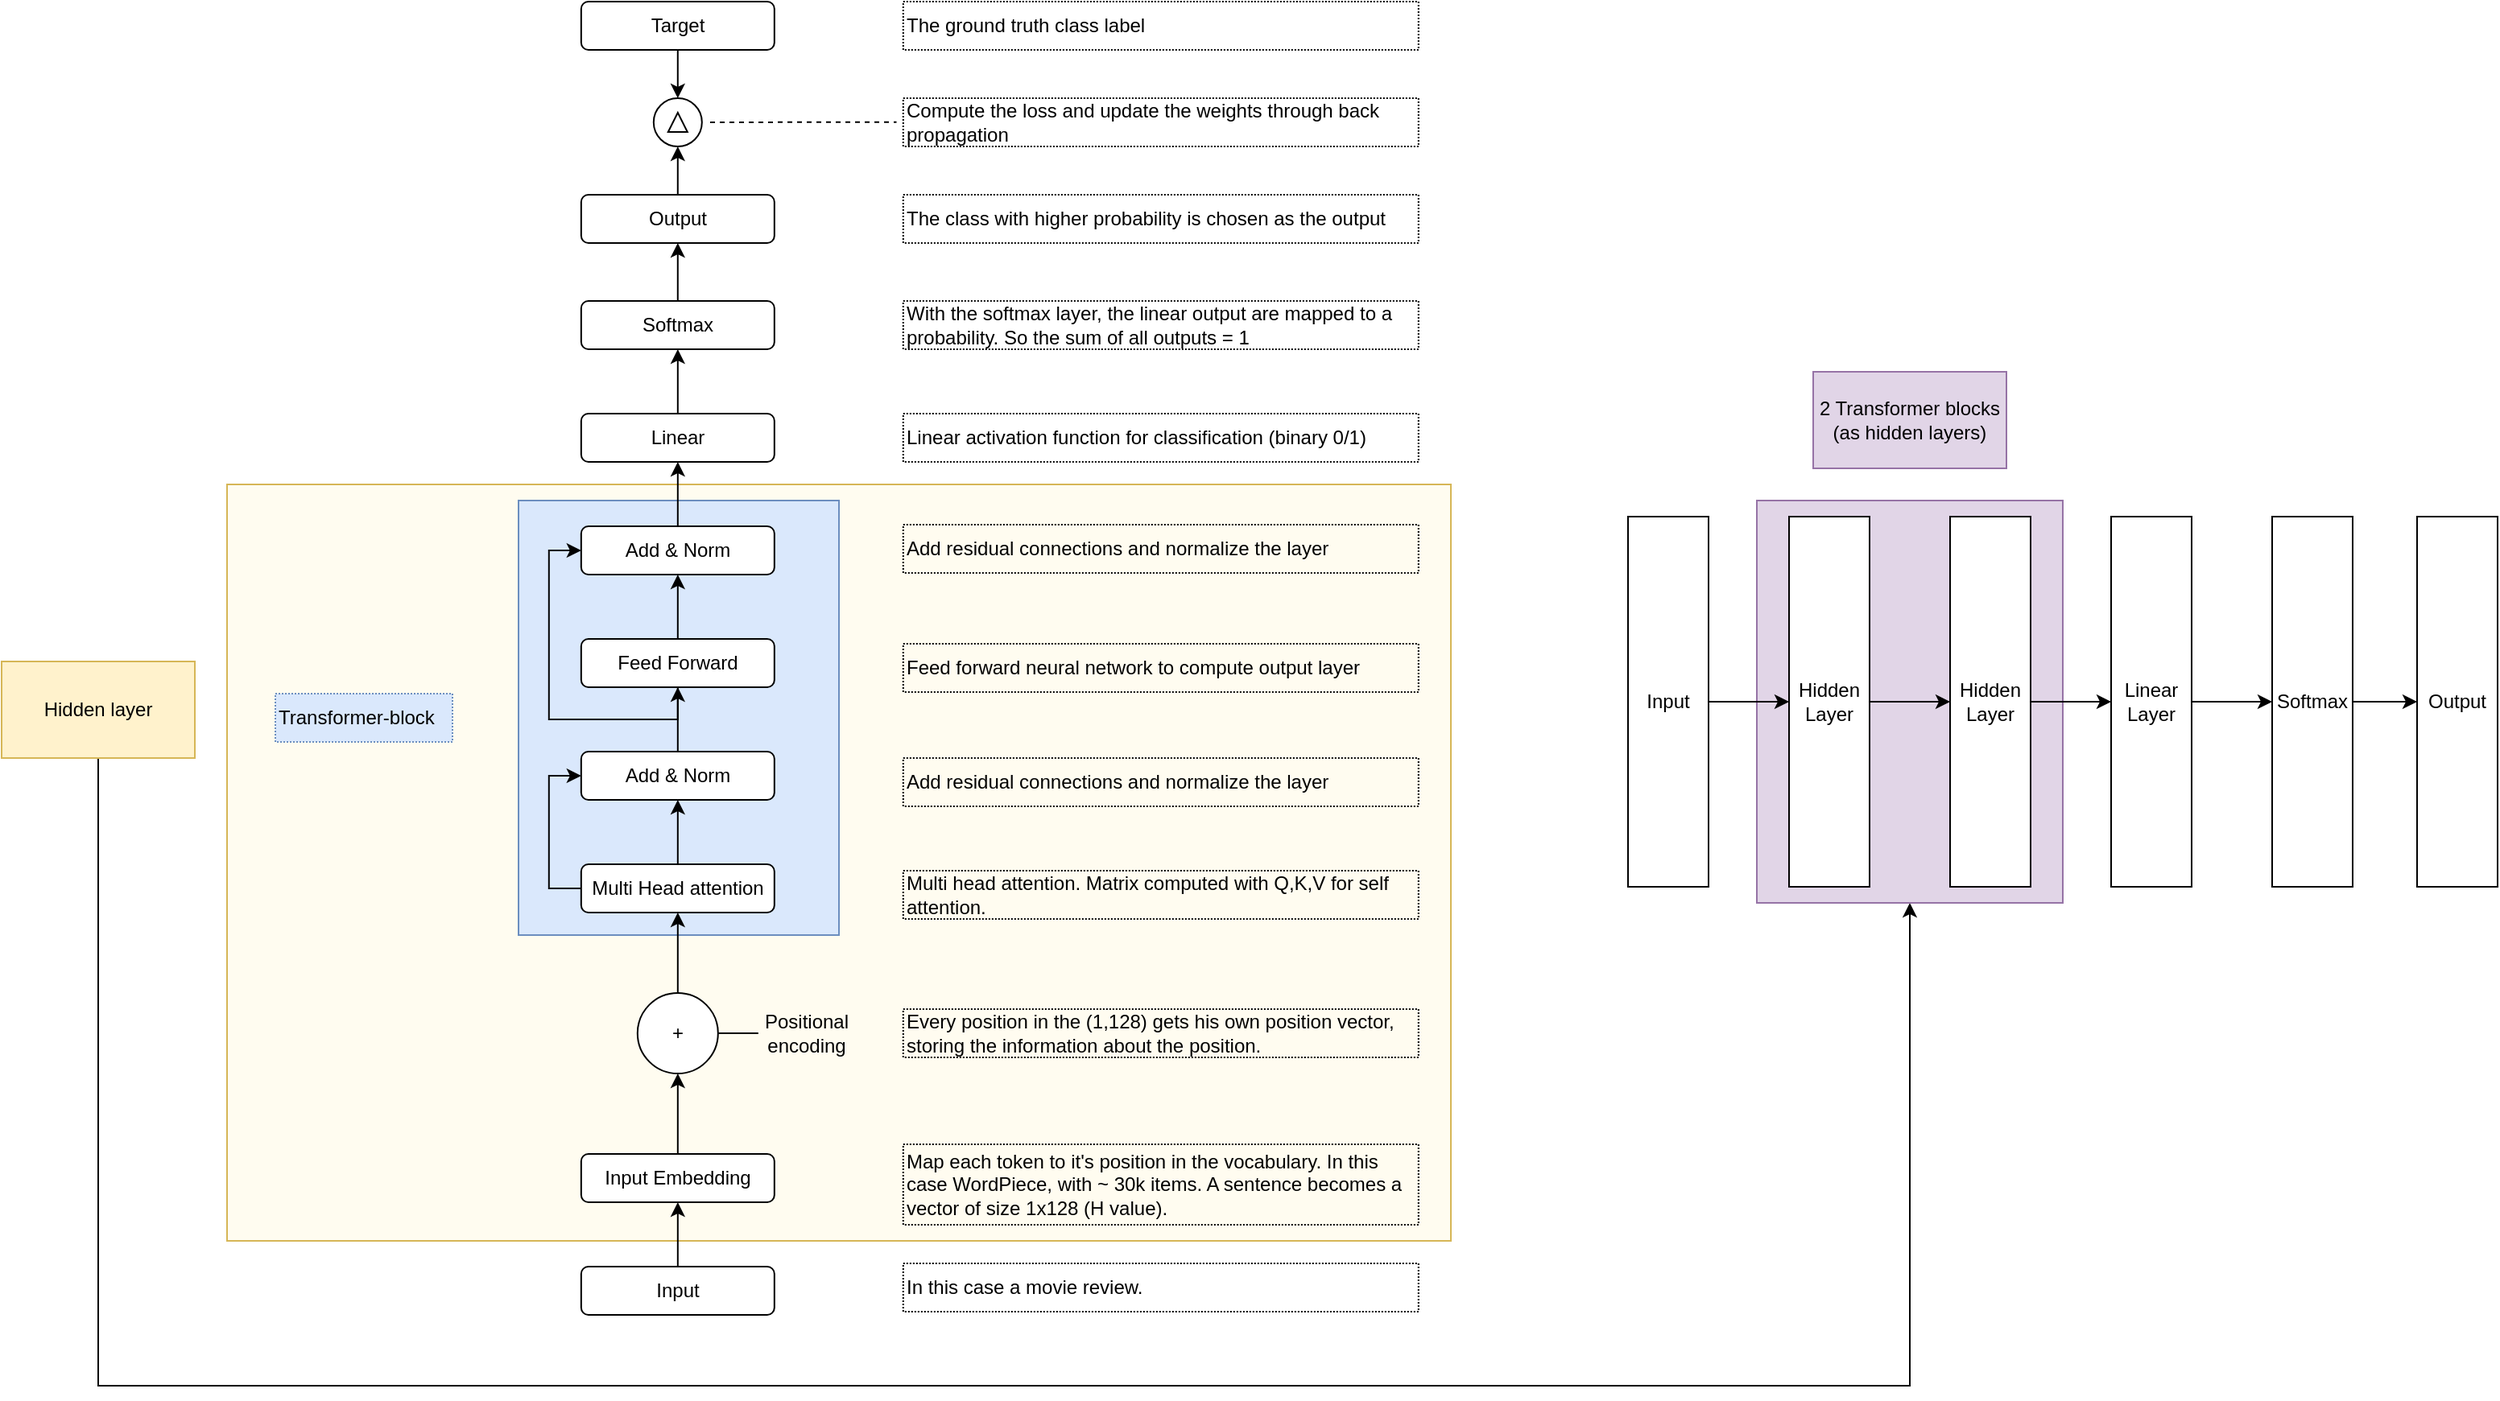 <mxfile version="24.0.1" type="device">
  <diagram name="Page-1" id="3cqIkfnz9l0BO4UHjWBg">
    <mxGraphModel dx="3661" dy="1597" grid="1" gridSize="10" guides="1" tooltips="1" connect="1" arrows="1" fold="1" page="1" pageScale="1" pageWidth="850" pageHeight="1100" math="0" shadow="0">
      <root>
        <mxCell id="0" />
        <mxCell id="w3DRFHDPRYcxBytgAuA3-70" value="Untitled Layer" parent="0" />
        <mxCell id="w3DRFHDPRYcxBytgAuA3-71" value="" style="rounded=0;whiteSpace=wrap;html=1;fillColor=#FFFCF0;strokeColor=#d6b656;" vertex="1" parent="w3DRFHDPRYcxBytgAuA3-70">
          <mxGeometry x="-80" y="360" width="760" height="470" as="geometry" />
        </mxCell>
        <mxCell id="w3DRFHDPRYcxBytgAuA3-90" style="edgeStyle=orthogonalEdgeStyle;rounded=0;orthogonalLoop=1;jettySize=auto;html=1;entryX=0.5;entryY=1;entryDx=0;entryDy=0;" edge="1" parent="w3DRFHDPRYcxBytgAuA3-70" source="w3DRFHDPRYcxBytgAuA3-72" target="w3DRFHDPRYcxBytgAuA3-86">
          <mxGeometry relative="1" as="geometry">
            <Array as="points">
              <mxPoint x="-160" y="920" />
              <mxPoint x="965" y="920" />
            </Array>
          </mxGeometry>
        </mxCell>
        <mxCell id="w3DRFHDPRYcxBytgAuA3-72" value="Hidden layer" style="rounded=0;whiteSpace=wrap;html=1;fillColor=#fff2cc;strokeColor=#d6b656;" vertex="1" parent="w3DRFHDPRYcxBytgAuA3-70">
          <mxGeometry x="-220" y="470" width="120" height="60" as="geometry" />
        </mxCell>
        <mxCell id="w3DRFHDPRYcxBytgAuA3-86" value="" style="rounded=0;whiteSpace=wrap;html=1;fillColor=#e1d5e7;strokeColor=#9673a6;" vertex="1" parent="w3DRFHDPRYcxBytgAuA3-70">
          <mxGeometry x="870" y="370" width="190" height="250" as="geometry" />
        </mxCell>
        <mxCell id="w3DRFHDPRYcxBytgAuA3-87" value="2 Transformer blocks (as hidden layers)" style="rounded=0;whiteSpace=wrap;html=1;fillColor=#e1d5e7;strokeColor=#9673a6;" vertex="1" parent="w3DRFHDPRYcxBytgAuA3-70">
          <mxGeometry x="905" y="290" width="120" height="60" as="geometry" />
        </mxCell>
        <mxCell id="w3DRFHDPRYcxBytgAuA3-94" value="" style="edgeStyle=orthogonalEdgeStyle;rounded=0;orthogonalLoop=1;jettySize=auto;html=1;" edge="1" parent="w3DRFHDPRYcxBytgAuA3-70" source="w3DRFHDPRYcxBytgAuA3-88" target="w3DRFHDPRYcxBytgAuA3-91">
          <mxGeometry relative="1" as="geometry" />
        </mxCell>
        <mxCell id="w3DRFHDPRYcxBytgAuA3-88" value="Linear Layer" style="rounded=0;whiteSpace=wrap;html=1;" vertex="1" parent="w3DRFHDPRYcxBytgAuA3-70">
          <mxGeometry x="1090" y="380" width="50" height="230" as="geometry" />
        </mxCell>
        <mxCell id="w3DRFHDPRYcxBytgAuA3-95" value="" style="edgeStyle=orthogonalEdgeStyle;rounded=0;orthogonalLoop=1;jettySize=auto;html=1;" edge="1" parent="w3DRFHDPRYcxBytgAuA3-70" source="w3DRFHDPRYcxBytgAuA3-91" target="w3DRFHDPRYcxBytgAuA3-92">
          <mxGeometry relative="1" as="geometry" />
        </mxCell>
        <mxCell id="w3DRFHDPRYcxBytgAuA3-91" value="Softmax" style="rounded=0;whiteSpace=wrap;html=1;" vertex="1" parent="w3DRFHDPRYcxBytgAuA3-70">
          <mxGeometry x="1190" y="380" width="50" height="230" as="geometry" />
        </mxCell>
        <mxCell id="w3DRFHDPRYcxBytgAuA3-92" value="Output" style="rounded=0;whiteSpace=wrap;html=1;" vertex="1" parent="w3DRFHDPRYcxBytgAuA3-70">
          <mxGeometry x="1280" y="380" width="50" height="230" as="geometry" />
        </mxCell>
        <mxCell id="w3DRFHDPRYcxBytgAuA3-46" value="Untitled Layer" parent="0" />
        <mxCell id="w3DRFHDPRYcxBytgAuA3-48" value="" style="rounded=0;whiteSpace=wrap;html=1;fillColor=#dae8fc;strokeColor=#6c8ebf;" vertex="1" parent="w3DRFHDPRYcxBytgAuA3-46">
          <mxGeometry x="101" y="370" width="199" height="270" as="geometry" />
        </mxCell>
        <mxCell id="1" parent="0" />
        <mxCell id="w3DRFHDPRYcxBytgAuA3-31" value="" style="edgeStyle=orthogonalEdgeStyle;rounded=0;orthogonalLoop=1;jettySize=auto;html=1;" edge="1" parent="1" source="w3DRFHDPRYcxBytgAuA3-1" target="w3DRFHDPRYcxBytgAuA3-30">
          <mxGeometry relative="1" as="geometry" />
        </mxCell>
        <mxCell id="w3DRFHDPRYcxBytgAuA3-1" value="Softmax" style="rounded=1;whiteSpace=wrap;html=1;" vertex="1" parent="1">
          <mxGeometry x="139.91" y="246" width="120" height="30" as="geometry" />
        </mxCell>
        <mxCell id="w3DRFHDPRYcxBytgAuA3-5" value="" style="edgeStyle=orthogonalEdgeStyle;rounded=0;orthogonalLoop=1;jettySize=auto;html=1;" edge="1" parent="1" source="w3DRFHDPRYcxBytgAuA3-2" target="w3DRFHDPRYcxBytgAuA3-1">
          <mxGeometry relative="1" as="geometry" />
        </mxCell>
        <mxCell id="w3DRFHDPRYcxBytgAuA3-2" value="Linear" style="rounded=1;whiteSpace=wrap;html=1;" vertex="1" parent="1">
          <mxGeometry x="139.91" y="316" width="120" height="30" as="geometry" />
        </mxCell>
        <mxCell id="w3DRFHDPRYcxBytgAuA3-9" value="" style="edgeStyle=orthogonalEdgeStyle;rounded=0;orthogonalLoop=1;jettySize=auto;html=1;" edge="1" parent="1" source="w3DRFHDPRYcxBytgAuA3-6" target="w3DRFHDPRYcxBytgAuA3-2">
          <mxGeometry relative="1" as="geometry" />
        </mxCell>
        <mxCell id="w3DRFHDPRYcxBytgAuA3-6" value="Add &amp;amp; Norm" style="rounded=1;whiteSpace=wrap;html=1;" vertex="1" parent="1">
          <mxGeometry x="139.91" y="386" width="120" height="30" as="geometry" />
        </mxCell>
        <mxCell id="w3DRFHDPRYcxBytgAuA3-8" value="" style="edgeStyle=orthogonalEdgeStyle;rounded=0;orthogonalLoop=1;jettySize=auto;html=1;" edge="1" parent="1" source="w3DRFHDPRYcxBytgAuA3-7" target="w3DRFHDPRYcxBytgAuA3-6">
          <mxGeometry relative="1" as="geometry" />
        </mxCell>
        <mxCell id="w3DRFHDPRYcxBytgAuA3-10" style="edgeStyle=orthogonalEdgeStyle;rounded=0;orthogonalLoop=1;jettySize=auto;html=1;entryX=0;entryY=0.5;entryDx=0;entryDy=0;" edge="1" parent="1" source="w3DRFHDPRYcxBytgAuA3-7" target="w3DRFHDPRYcxBytgAuA3-6">
          <mxGeometry relative="1" as="geometry">
            <Array as="points">
              <mxPoint x="199.91" y="506" />
              <mxPoint x="119.91" y="506" />
              <mxPoint x="119.91" y="401" />
            </Array>
          </mxGeometry>
        </mxCell>
        <mxCell id="w3DRFHDPRYcxBytgAuA3-7" value="Feed Forward" style="rounded=1;whiteSpace=wrap;html=1;" vertex="1" parent="1">
          <mxGeometry x="139.91" y="456" width="120" height="30" as="geometry" />
        </mxCell>
        <mxCell id="w3DRFHDPRYcxBytgAuA3-17" value="" style="edgeStyle=orthogonalEdgeStyle;rounded=0;orthogonalLoop=1;jettySize=auto;html=1;" edge="1" parent="1" source="w3DRFHDPRYcxBytgAuA3-13" target="w3DRFHDPRYcxBytgAuA3-7">
          <mxGeometry relative="1" as="geometry" />
        </mxCell>
        <mxCell id="w3DRFHDPRYcxBytgAuA3-13" value="Add &amp;amp; Norm" style="rounded=1;whiteSpace=wrap;html=1;" vertex="1" parent="1">
          <mxGeometry x="139.91" y="526" width="120" height="30" as="geometry" />
        </mxCell>
        <mxCell id="w3DRFHDPRYcxBytgAuA3-14" value="" style="edgeStyle=orthogonalEdgeStyle;rounded=0;orthogonalLoop=1;jettySize=auto;html=1;" edge="1" source="w3DRFHDPRYcxBytgAuA3-16" target="w3DRFHDPRYcxBytgAuA3-13" parent="1">
          <mxGeometry relative="1" as="geometry" />
        </mxCell>
        <mxCell id="w3DRFHDPRYcxBytgAuA3-15" style="edgeStyle=orthogonalEdgeStyle;rounded=0;orthogonalLoop=1;jettySize=auto;html=1;entryX=0;entryY=0.5;entryDx=0;entryDy=0;" edge="1" source="w3DRFHDPRYcxBytgAuA3-16" target="w3DRFHDPRYcxBytgAuA3-13" parent="1">
          <mxGeometry relative="1" as="geometry">
            <Array as="points">
              <mxPoint x="119.91" y="611" />
              <mxPoint x="119.91" y="541" />
            </Array>
          </mxGeometry>
        </mxCell>
        <mxCell id="w3DRFHDPRYcxBytgAuA3-16" value="Multi Head attention" style="rounded=1;whiteSpace=wrap;html=1;" vertex="1" parent="1">
          <mxGeometry x="139.91" y="596" width="120" height="30" as="geometry" />
        </mxCell>
        <mxCell id="w3DRFHDPRYcxBytgAuA3-19" value="" style="edgeStyle=orthogonalEdgeStyle;rounded=0;orthogonalLoop=1;jettySize=auto;html=1;" edge="1" parent="1" source="w3DRFHDPRYcxBytgAuA3-18" target="w3DRFHDPRYcxBytgAuA3-16">
          <mxGeometry relative="1" as="geometry" />
        </mxCell>
        <mxCell id="w3DRFHDPRYcxBytgAuA3-18" value="+" style="ellipse;whiteSpace=wrap;html=1;aspect=fixed;" vertex="1" parent="1">
          <mxGeometry x="174.91" y="676" width="50" height="50" as="geometry" />
        </mxCell>
        <mxCell id="w3DRFHDPRYcxBytgAuA3-20" value="Positional&lt;div&gt;encoding&lt;/div&gt;" style="text;html=1;align=center;verticalAlign=middle;whiteSpace=wrap;rounded=0;" vertex="1" parent="1">
          <mxGeometry x="249.91" y="686" width="60" height="30" as="geometry" />
        </mxCell>
        <mxCell id="w3DRFHDPRYcxBytgAuA3-24" value="" style="endArrow=none;html=1;rounded=0;entryX=0;entryY=0.5;entryDx=0;entryDy=0;exitX=1;exitY=0.5;exitDx=0;exitDy=0;" edge="1" parent="1" source="w3DRFHDPRYcxBytgAuA3-18" target="w3DRFHDPRYcxBytgAuA3-20">
          <mxGeometry width="50" height="50" relative="1" as="geometry">
            <mxPoint x="189.91" y="616" as="sourcePoint" />
            <mxPoint x="239.91" y="566" as="targetPoint" />
          </mxGeometry>
        </mxCell>
        <mxCell id="w3DRFHDPRYcxBytgAuA3-26" value="" style="edgeStyle=orthogonalEdgeStyle;rounded=0;orthogonalLoop=1;jettySize=auto;html=1;" edge="1" parent="1" source="w3DRFHDPRYcxBytgAuA3-25" target="w3DRFHDPRYcxBytgAuA3-18">
          <mxGeometry relative="1" as="geometry" />
        </mxCell>
        <mxCell id="w3DRFHDPRYcxBytgAuA3-25" value="Input Embedding" style="rounded=1;whiteSpace=wrap;html=1;" vertex="1" parent="1">
          <mxGeometry x="139.91" y="776" width="120" height="30" as="geometry" />
        </mxCell>
        <mxCell id="w3DRFHDPRYcxBytgAuA3-29" value="" style="edgeStyle=orthogonalEdgeStyle;rounded=0;orthogonalLoop=1;jettySize=auto;html=1;" edge="1" parent="1" source="w3DRFHDPRYcxBytgAuA3-28" target="w3DRFHDPRYcxBytgAuA3-25">
          <mxGeometry relative="1" as="geometry" />
        </mxCell>
        <mxCell id="w3DRFHDPRYcxBytgAuA3-28" value="Input" style="rounded=1;whiteSpace=wrap;html=1;" vertex="1" parent="1">
          <mxGeometry x="139.91" y="846" width="120" height="30" as="geometry" />
        </mxCell>
        <mxCell id="w3DRFHDPRYcxBytgAuA3-40" value="" style="edgeStyle=orthogonalEdgeStyle;rounded=0;orthogonalLoop=1;jettySize=auto;html=1;" edge="1" parent="1" source="w3DRFHDPRYcxBytgAuA3-30" target="w3DRFHDPRYcxBytgAuA3-38">
          <mxGeometry relative="1" as="geometry" />
        </mxCell>
        <mxCell id="w3DRFHDPRYcxBytgAuA3-30" value="Output" style="rounded=1;whiteSpace=wrap;html=1;" vertex="1" parent="1">
          <mxGeometry x="139.91" y="180" width="120" height="30" as="geometry" />
        </mxCell>
        <mxCell id="w3DRFHDPRYcxBytgAuA3-33" value="With the softmax layer, the linear output are mapped to a probability. So the sum of all outputs = 1" style="text;html=1;align=left;verticalAlign=middle;whiteSpace=wrap;rounded=0;strokeColor=default;dashed=1;dashPattern=1 1;" vertex="1" parent="1">
          <mxGeometry x="339.91" y="246" width="320" height="30" as="geometry" />
        </mxCell>
        <mxCell id="w3DRFHDPRYcxBytgAuA3-35" value="Every position in the (1,128) gets his own position vector, storing the information about the position." style="text;html=1;align=left;verticalAlign=middle;whiteSpace=wrap;rounded=0;strokeColor=default;dashed=1;dashPattern=1 1;" vertex="1" parent="1">
          <mxGeometry x="339.91" y="686" width="320" height="30" as="geometry" />
        </mxCell>
        <mxCell id="w3DRFHDPRYcxBytgAuA3-36" value="Linear activation function for classification (binary 0/1)" style="text;html=1;align=left;verticalAlign=middle;whiteSpace=wrap;rounded=0;strokeColor=default;dashed=1;dashPattern=1 1;" vertex="1" parent="1">
          <mxGeometry x="339.91" y="316" width="320" height="30" as="geometry" />
        </mxCell>
        <mxCell id="w3DRFHDPRYcxBytgAuA3-39" value="" style="edgeStyle=orthogonalEdgeStyle;rounded=0;orthogonalLoop=1;jettySize=auto;html=1;" edge="1" parent="1" source="w3DRFHDPRYcxBytgAuA3-37" target="w3DRFHDPRYcxBytgAuA3-38">
          <mxGeometry relative="1" as="geometry" />
        </mxCell>
        <mxCell id="w3DRFHDPRYcxBytgAuA3-37" value="Target" style="rounded=1;whiteSpace=wrap;html=1;" vertex="1" parent="1">
          <mxGeometry x="139.91" y="60" width="120" height="30" as="geometry" />
        </mxCell>
        <mxCell id="w3DRFHDPRYcxBytgAuA3-38" value="" style="verticalLabelPosition=bottom;shadow=0;dashed=0;align=center;html=1;verticalAlign=top;shape=mxgraph.electrical.abstract.delta;" vertex="1" parent="1">
          <mxGeometry x="184.91" y="120" width="30" height="30" as="geometry" />
        </mxCell>
        <mxCell id="w3DRFHDPRYcxBytgAuA3-43" value="" style="endArrow=none;dashed=1;html=1;rounded=0;entryX=-0.013;entryY=0.494;entryDx=0;entryDy=0;entryPerimeter=0;" edge="1" parent="1">
          <mxGeometry width="50" height="50" relative="1" as="geometry">
            <mxPoint x="220" y="135" as="sourcePoint" />
            <mxPoint x="335.75" y="134.82" as="targetPoint" />
          </mxGeometry>
        </mxCell>
        <mxCell id="w3DRFHDPRYcxBytgAuA3-60" value="Multi head attention. Matrix computed with Q,K,V for self attention." style="text;html=1;align=left;verticalAlign=middle;whiteSpace=wrap;rounded=0;strokeColor=default;dashed=1;dashPattern=1 1;" vertex="1" parent="1">
          <mxGeometry x="339.91" y="600" width="320" height="30" as="geometry" />
        </mxCell>
        <mxCell id="w3DRFHDPRYcxBytgAuA3-61" value="Add residual connections and normalize the layer" style="text;html=1;align=left;verticalAlign=middle;whiteSpace=wrap;rounded=0;strokeColor=default;dashed=1;dashPattern=1 1;" vertex="1" parent="1">
          <mxGeometry x="339.91" y="385" width="320" height="30" as="geometry" />
        </mxCell>
        <mxCell id="w3DRFHDPRYcxBytgAuA3-62" value="Add residual connections and normalize the layer" style="text;html=1;align=left;verticalAlign=middle;whiteSpace=wrap;rounded=0;strokeColor=default;dashed=1;dashPattern=1 1;" vertex="1" parent="1">
          <mxGeometry x="339.91" y="530" width="320" height="30" as="geometry" />
        </mxCell>
        <mxCell id="w3DRFHDPRYcxBytgAuA3-63" value="Feed forward neural network to compute output layer" style="text;html=1;align=left;verticalAlign=middle;whiteSpace=wrap;rounded=0;strokeColor=default;dashed=1;dashPattern=1 1;" vertex="1" parent="1">
          <mxGeometry x="339.91" y="459" width="320" height="30" as="geometry" />
        </mxCell>
        <mxCell id="w3DRFHDPRYcxBytgAuA3-64" value="Map each token to it&#39;s position in the vocabulary. In this case WordPiece, with ~ 30k items. A sentence becomes a vector of size 1x128 (H value)." style="text;html=1;align=left;verticalAlign=middle;whiteSpace=wrap;rounded=0;strokeColor=default;dashed=1;dashPattern=1 1;" vertex="1" parent="1">
          <mxGeometry x="339.91" y="770" width="320" height="50" as="geometry" />
        </mxCell>
        <mxCell id="w3DRFHDPRYcxBytgAuA3-65" value="In this case a movie review." style="text;html=1;align=left;verticalAlign=middle;whiteSpace=wrap;rounded=0;strokeColor=default;dashed=1;dashPattern=1 1;" vertex="1" parent="1">
          <mxGeometry x="339.91" y="844" width="320" height="30" as="geometry" />
        </mxCell>
        <mxCell id="w3DRFHDPRYcxBytgAuA3-66" value="The class with higher probability is chosen as the output" style="text;html=1;align=left;verticalAlign=middle;whiteSpace=wrap;rounded=0;strokeColor=default;dashed=1;dashPattern=1 1;" vertex="1" parent="1">
          <mxGeometry x="339.91" y="180" width="320" height="30" as="geometry" />
        </mxCell>
        <mxCell id="w3DRFHDPRYcxBytgAuA3-67" value="The ground truth class label" style="text;html=1;align=left;verticalAlign=middle;whiteSpace=wrap;rounded=0;strokeColor=default;dashed=1;dashPattern=1 1;" vertex="1" parent="1">
          <mxGeometry x="339.91" y="60" width="320" height="30" as="geometry" />
        </mxCell>
        <mxCell id="w3DRFHDPRYcxBytgAuA3-68" value="Compute the loss and update the weights through back propagation" style="text;html=1;align=left;verticalAlign=middle;whiteSpace=wrap;rounded=0;strokeColor=default;dashed=1;dashPattern=1 1;" vertex="1" parent="1">
          <mxGeometry x="339.91" y="120" width="320" height="30" as="geometry" />
        </mxCell>
        <mxCell id="w3DRFHDPRYcxBytgAuA3-69" value="Transformer-block" style="text;html=1;align=left;verticalAlign=middle;whiteSpace=wrap;rounded=0;strokeColor=#6c8ebf;dashed=1;dashPattern=1 1;fillColor=#dae8fc;" vertex="1" parent="1">
          <mxGeometry x="-50" y="490" width="110" height="30" as="geometry" />
        </mxCell>
        <mxCell id="w3DRFHDPRYcxBytgAuA3-80" value="Untitled Layer" parent="0" />
        <mxCell id="w3DRFHDPRYcxBytgAuA3-81" value="" style="edgeStyle=orthogonalEdgeStyle;rounded=0;orthogonalLoop=1;jettySize=auto;html=1;" edge="1" parent="w3DRFHDPRYcxBytgAuA3-80" source="w3DRFHDPRYcxBytgAuA3-82" target="w3DRFHDPRYcxBytgAuA3-84">
          <mxGeometry relative="1" as="geometry" />
        </mxCell>
        <mxCell id="w3DRFHDPRYcxBytgAuA3-82" value="Input" style="rounded=0;whiteSpace=wrap;html=1;" vertex="1" parent="w3DRFHDPRYcxBytgAuA3-80">
          <mxGeometry x="790" y="380" width="50" height="230" as="geometry" />
        </mxCell>
        <mxCell id="w3DRFHDPRYcxBytgAuA3-83" value="" style="edgeStyle=orthogonalEdgeStyle;rounded=0;orthogonalLoop=1;jettySize=auto;html=1;" edge="1" parent="w3DRFHDPRYcxBytgAuA3-80" source="w3DRFHDPRYcxBytgAuA3-84" target="w3DRFHDPRYcxBytgAuA3-85">
          <mxGeometry relative="1" as="geometry" />
        </mxCell>
        <mxCell id="w3DRFHDPRYcxBytgAuA3-84" value="Hidden&lt;div&gt;Layer&lt;/div&gt;" style="rounded=0;whiteSpace=wrap;html=1;" vertex="1" parent="w3DRFHDPRYcxBytgAuA3-80">
          <mxGeometry x="890" y="380" width="50" height="230" as="geometry" />
        </mxCell>
        <mxCell id="w3DRFHDPRYcxBytgAuA3-89" value="" style="edgeStyle=orthogonalEdgeStyle;rounded=0;orthogonalLoop=1;jettySize=auto;html=1;" edge="1" parent="w3DRFHDPRYcxBytgAuA3-80" source="w3DRFHDPRYcxBytgAuA3-85" target="w3DRFHDPRYcxBytgAuA3-88">
          <mxGeometry relative="1" as="geometry" />
        </mxCell>
        <mxCell id="w3DRFHDPRYcxBytgAuA3-85" value="Hidden&lt;div&gt;Layer&lt;/div&gt;" style="rounded=0;whiteSpace=wrap;html=1;" vertex="1" parent="w3DRFHDPRYcxBytgAuA3-80">
          <mxGeometry x="990" y="380" width="50" height="230" as="geometry" />
        </mxCell>
      </root>
    </mxGraphModel>
  </diagram>
</mxfile>
